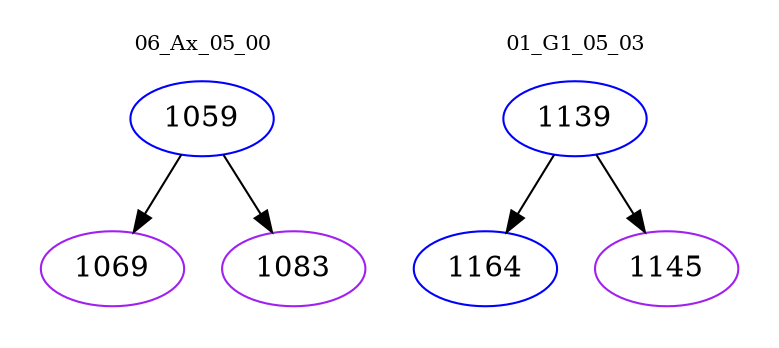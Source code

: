 digraph{
subgraph cluster_0 {
color = white
label = "06_Ax_05_00";
fontsize=10;
T0_1059 [label="1059", color="blue"]
T0_1059 -> T0_1069 [color="black"]
T0_1069 [label="1069", color="purple"]
T0_1059 -> T0_1083 [color="black"]
T0_1083 [label="1083", color="purple"]
}
subgraph cluster_1 {
color = white
label = "01_G1_05_03";
fontsize=10;
T1_1139 [label="1139", color="blue"]
T1_1139 -> T1_1164 [color="black"]
T1_1164 [label="1164", color="blue"]
T1_1139 -> T1_1145 [color="black"]
T1_1145 [label="1145", color="purple"]
}
}
